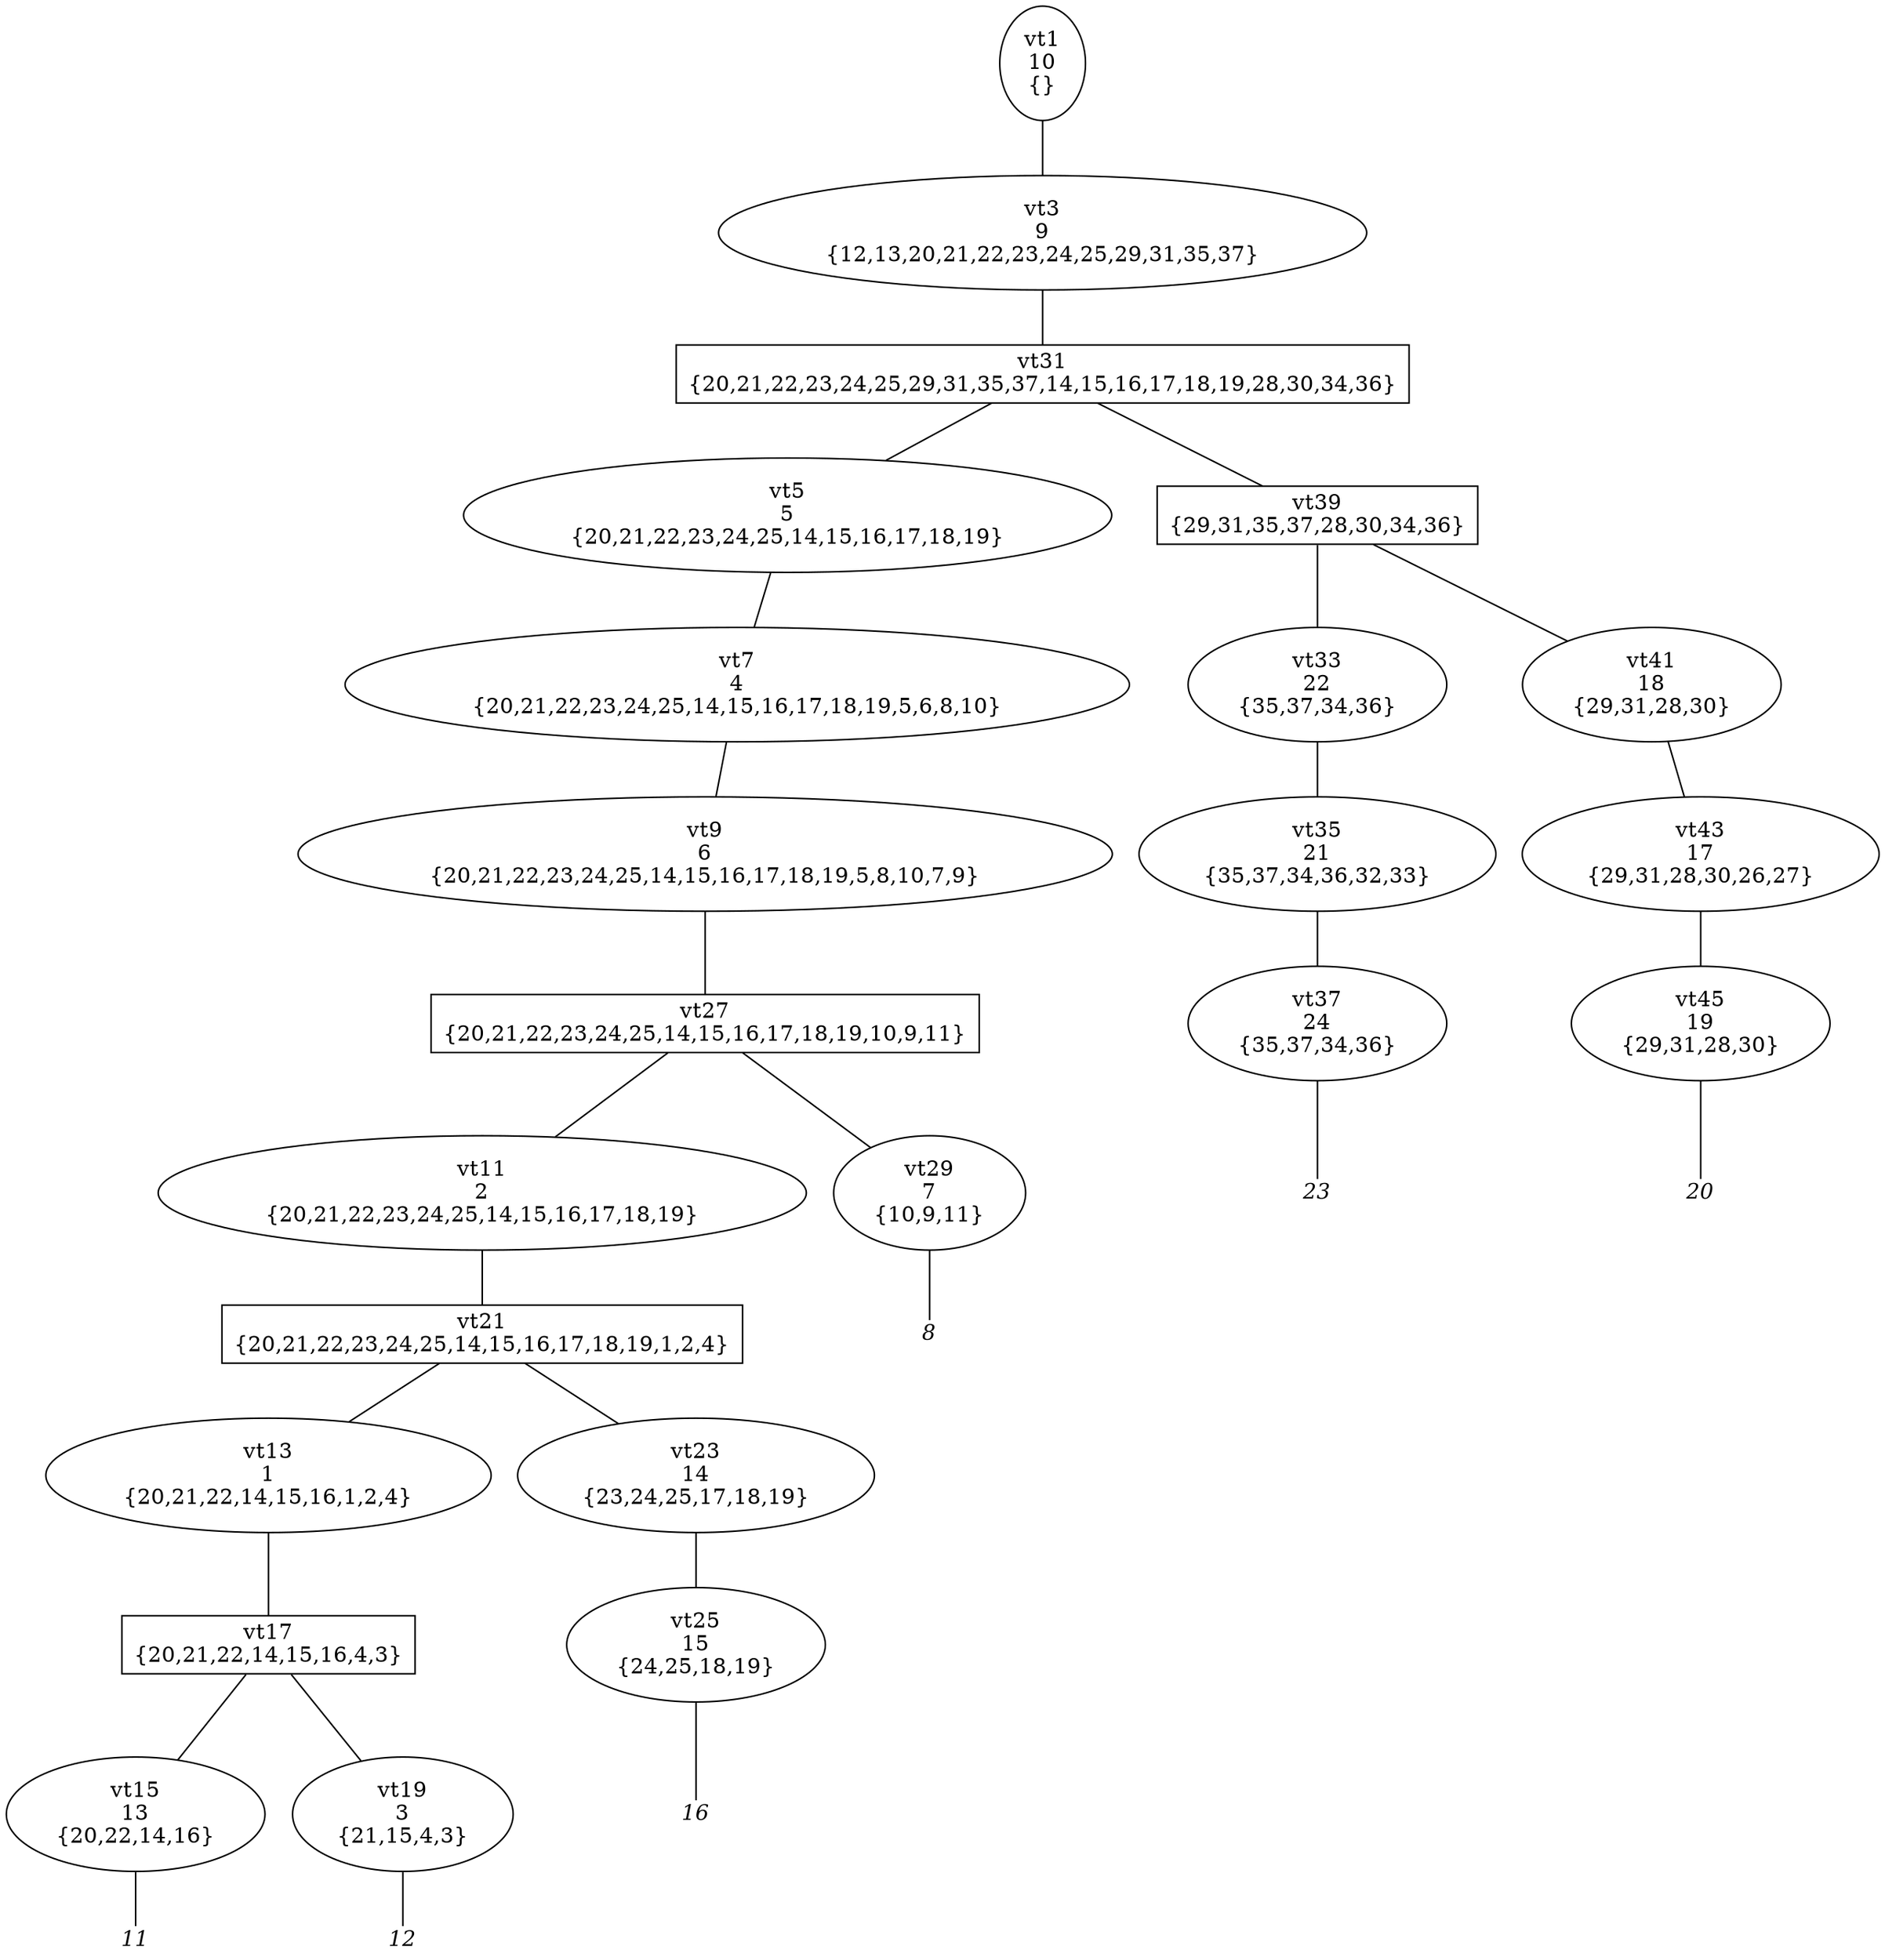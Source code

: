
digraph vtree {

overlap=false

n1 [label="vt1
10
{}",shape="ellipse"]; 
n3 [label="vt3
9
{12,13,20,21,22,23,24,25,29,31,35,37}",shape="ellipse"]; 
n31 [label="vt31
{20,21,22,23,24,25,29,31,35,37,14,15,16,17,18,19,28,30,34,36}",shape="box"]; 
n5 [label="vt5
5
{20,21,22,23,24,25,14,15,16,17,18,19}",shape="ellipse"]; 
n7 [label="vt7
4
{20,21,22,23,24,25,14,15,16,17,18,19,5,6,8,10}",shape="ellipse"]; 
n9 [label="vt9
6
{20,21,22,23,24,25,14,15,16,17,18,19,5,8,10,7,9}",shape="ellipse"]; 
n27 [label="vt27
{20,21,22,23,24,25,14,15,16,17,18,19,10,9,11}",shape="box"]; 
n11 [label="vt11
2
{20,21,22,23,24,25,14,15,16,17,18,19}",shape="ellipse"]; 
n21 [label="vt21
{20,21,22,23,24,25,14,15,16,17,18,19,1,2,4}",shape="box"]; 
n13 [label="vt13
1
{20,21,22,14,15,16,1,2,4}",shape="ellipse"]; 
n17 [label="vt17
{20,21,22,14,15,16,4,3}",shape="box"]; 
n15 [label="vt15
13
{20,22,14,16}",shape="ellipse"]; 
n16 [label="11",fontname="Times-Italic",fontsize=14,shape=plaintext,fixedsize=true,width=.25,height=.25]; 
n19 [label="vt19
3
{21,15,4,3}",shape="ellipse"]; 
n20 [label="12",fontname="Times-Italic",fontsize=14,shape=plaintext,fixedsize=true,width=.25,height=.25]; 
n23 [label="vt23
14
{23,24,25,17,18,19}",shape="ellipse"]; 
n25 [label="vt25
15
{24,25,18,19}",shape="ellipse"]; 
n26 [label="16",fontname="Times-Italic",fontsize=14,shape=plaintext,fixedsize=true,width=.25,height=.25]; 
n29 [label="vt29
7
{10,9,11}",shape="ellipse"]; 
n30 [label="8",fontname="Times-Italic",fontsize=14,shape=plaintext,fixedsize=true,width=.25,height=.25]; 
n39 [label="vt39
{29,31,35,37,28,30,34,36}",shape="box"]; 
n33 [label="vt33
22
{35,37,34,36}",shape="ellipse"]; 
n35 [label="vt35
21
{35,37,34,36,32,33}",shape="ellipse"]; 
n37 [label="vt37
24
{35,37,34,36}",shape="ellipse"]; 
n38 [label="23",fontname="Times-Italic",fontsize=14,shape=plaintext,fixedsize=true,width=.25,height=.25]; 
n41 [label="vt41
18
{29,31,28,30}",shape="ellipse"]; 
n43 [label="vt43
17
{29,31,28,30,26,27}",shape="ellipse"]; 
n45 [label="vt45
19
{29,31,28,30}",shape="ellipse"]; 
n46 [label="20",fontname="Times-Italic",fontsize=14,shape=plaintext,fixedsize=true,width=.25,height=.25]; 
n1->n3 [arrowhead=none];
n3->n31 [arrowhead=none];
n31->n5 [arrowhead=none];
n5->n7 [arrowhead=none];
n7->n9 [arrowhead=none];
n9->n27 [arrowhead=none];
n27->n11 [arrowhead=none];
n11->n21 [arrowhead=none];
n21->n13 [arrowhead=none];
n13->n17 [arrowhead=none];
n17->n15 [arrowhead=none];
n15->n16 [arrowhead=none];
n17->n19 [arrowhead=none];
n19->n20 [arrowhead=none];
n21->n23 [arrowhead=none];
n23->n25 [arrowhead=none];
n25->n26 [arrowhead=none];
n27->n29 [arrowhead=none];
n29->n30 [arrowhead=none];
n31->n39 [arrowhead=none];
n39->n33 [arrowhead=none];
n33->n35 [arrowhead=none];
n35->n37 [arrowhead=none];
n37->n38 [arrowhead=none];
n39->n41 [arrowhead=none];
n41->n43 [arrowhead=none];
n43->n45 [arrowhead=none];
n45->n46 [arrowhead=none];


}